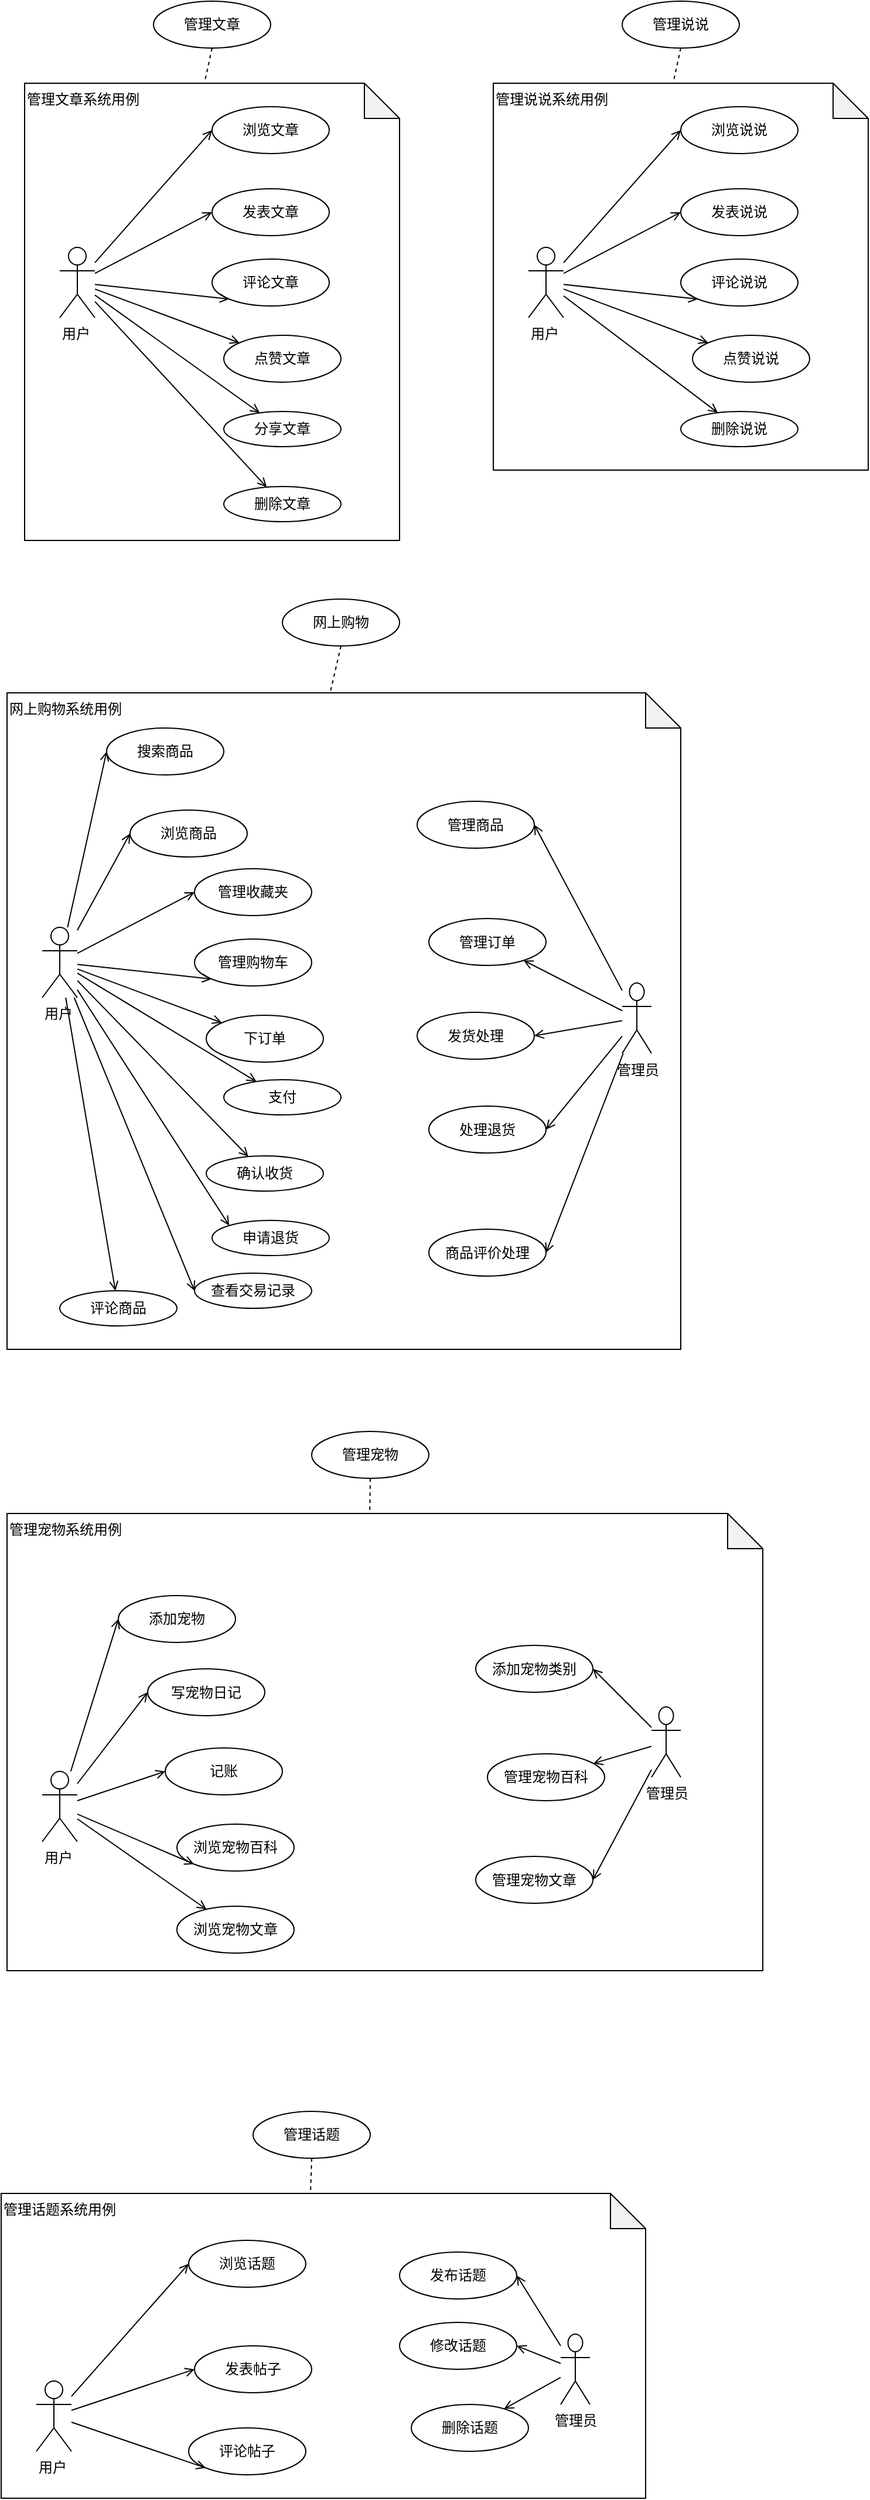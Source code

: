 <mxfile version="10.5.9" type="github"><diagram id="-0vTzU4oAzNSNKCKcxtk" name="Page-1"><mxGraphModel dx="1158" dy="766" grid="1" gridSize="10" guides="1" tooltips="1" connect="1" arrows="1" fold="1" page="1" pageScale="1" pageWidth="1000" pageHeight="1169" math="0" shadow="0"><root><mxCell id="0"/><mxCell id="1" parent="0"/><mxCell id="elsyB9uM147n_RTPPVKQ-199" value="管理宠物系统用例" style="shape=note;whiteSpace=wrap;html=1;backgroundOutline=1;darkOpacity=0.05;align=left;verticalAlign=top;" parent="1" vertex="1"><mxGeometry x="25" y="1460" width="645" height="390" as="geometry"/></mxCell><mxCell id="elsyB9uM147n_RTPPVKQ-200" value="用户" style="shape=umlActor;verticalLabelPosition=bottom;labelBackgroundColor=#ffffff;verticalAlign=top;html=1;outlineConnect=0;align=left;" parent="1" vertex="1"><mxGeometry x="55" y="1680" width="30" height="60" as="geometry"/></mxCell><mxCell id="elsyB9uM147n_RTPPVKQ-201" value="写宠物日记&lt;div style=&quot;text-align: center&quot;&gt;&lt;/div&gt;" style="ellipse;whiteSpace=wrap;html=1;align=center;" parent="1" vertex="1"><mxGeometry x="145" y="1592.5" width="100" height="40" as="geometry"/></mxCell><mxCell id="elsyB9uM147n_RTPPVKQ-202" style="edgeStyle=none;rounded=0;orthogonalLoop=1;jettySize=auto;html=1;entryX=0;entryY=0.5;entryDx=0;entryDy=0;startArrow=none;startFill=0;endArrow=open;endFill=0;" parent="1" source="elsyB9uM147n_RTPPVKQ-200" target="elsyB9uM147n_RTPPVKQ-201" edge="1"><mxGeometry relative="1" as="geometry"/></mxCell><mxCell id="elsyB9uM147n_RTPPVKQ-203" value="记账&lt;div style=&quot;text-align: center&quot;&gt;&lt;/div&gt;" style="ellipse;whiteSpace=wrap;html=1;align=center;" parent="1" vertex="1"><mxGeometry x="160" y="1660" width="100" height="40" as="geometry"/></mxCell><mxCell id="elsyB9uM147n_RTPPVKQ-204" style="edgeStyle=none;rounded=0;orthogonalLoop=1;jettySize=auto;html=1;entryX=0;entryY=0.5;entryDx=0;entryDy=0;startArrow=none;startFill=0;endArrow=open;endFill=0;" parent="1" source="elsyB9uM147n_RTPPVKQ-200" target="elsyB9uM147n_RTPPVKQ-203" edge="1"><mxGeometry relative="1" as="geometry"/></mxCell><mxCell id="elsyB9uM147n_RTPPVKQ-205" value="浏览宠物百科" style="ellipse;whiteSpace=wrap;html=1;align=center;" parent="1" vertex="1"><mxGeometry x="170" y="1725" width="100" height="40" as="geometry"/></mxCell><mxCell id="elsyB9uM147n_RTPPVKQ-206" style="edgeStyle=none;rounded=0;orthogonalLoop=1;jettySize=auto;html=1;entryX=0;entryY=1;entryDx=0;entryDy=0;startArrow=none;startFill=0;endArrow=open;endFill=0;" parent="1" source="elsyB9uM147n_RTPPVKQ-200" target="elsyB9uM147n_RTPPVKQ-205" edge="1"><mxGeometry relative="1" as="geometry"/></mxCell><mxCell id="elsyB9uM147n_RTPPVKQ-207" value="浏览宠物文章" style="ellipse;whiteSpace=wrap;html=1;align=center;" parent="1" vertex="1"><mxGeometry x="170" y="1795" width="100" height="40" as="geometry"/></mxCell><mxCell id="elsyB9uM147n_RTPPVKQ-208" style="edgeStyle=none;rounded=0;orthogonalLoop=1;jettySize=auto;html=1;startArrow=none;startFill=0;endArrow=open;endFill=0;" parent="1" source="elsyB9uM147n_RTPPVKQ-200" target="elsyB9uM147n_RTPPVKQ-207" edge="1"><mxGeometry relative="1" as="geometry"/></mxCell><mxCell id="elsyB9uM147n_RTPPVKQ-213" value="管理宠物" style="ellipse;whiteSpace=wrap;html=1;align=center;" parent="1" vertex="1"><mxGeometry x="285" y="1390" width="100" height="40" as="geometry"/></mxCell><mxCell id="elsyB9uM147n_RTPPVKQ-214" style="rounded=0;orthogonalLoop=1;jettySize=auto;html=1;entryX=0.48;entryY=-0.002;entryDx=0;entryDy=0;entryPerimeter=0;endArrow=none;endFill=0;dashed=1;exitX=0.5;exitY=1;exitDx=0;exitDy=0;" parent="1" source="elsyB9uM147n_RTPPVKQ-213" target="elsyB9uM147n_RTPPVKQ-199" edge="1"><mxGeometry relative="1" as="geometry"><mxPoint x="183.594" y="1409.994" as="sourcePoint"/><mxPoint x="217" y="1450" as="targetPoint"/></mxGeometry></mxCell><mxCell id="elsyB9uM147n_RTPPVKQ-217" value="添加宠物&lt;div style=&quot;text-align: center&quot;&gt;&lt;/div&gt;" style="ellipse;whiteSpace=wrap;html=1;align=center;" parent="1" vertex="1"><mxGeometry x="120" y="1530" width="100" height="40" as="geometry"/></mxCell><mxCell id="elsyB9uM147n_RTPPVKQ-232" style="edgeStyle=none;rounded=0;orthogonalLoop=1;jettySize=auto;html=1;entryX=0;entryY=0.5;entryDx=0;entryDy=0;startArrow=none;startFill=0;endArrow=open;endFill=0;" parent="1" source="elsyB9uM147n_RTPPVKQ-200" target="elsyB9uM147n_RTPPVKQ-217" edge="1"><mxGeometry relative="1" as="geometry"/></mxCell><mxCell id="elsyB9uM147n_RTPPVKQ-221" value="管理员" style="shape=umlActor;verticalLabelPosition=bottom;labelBackgroundColor=#ffffff;verticalAlign=top;html=1;outlineConnect=0;align=center;" parent="1" vertex="1"><mxGeometry x="575" y="1625" width="25" height="60" as="geometry"/></mxCell><mxCell id="elsyB9uM147n_RTPPVKQ-222" value="添加宠物类别&lt;div style=&quot;text-align: center&quot;&gt;&lt;/div&gt;" style="ellipse;whiteSpace=wrap;html=1;align=center;" parent="1" vertex="1"><mxGeometry x="425" y="1572.5" width="100" height="40" as="geometry"/></mxCell><mxCell id="elsyB9uM147n_RTPPVKQ-223" style="edgeStyle=none;rounded=0;orthogonalLoop=1;jettySize=auto;html=1;entryX=1;entryY=0.5;entryDx=0;entryDy=0;startArrow=none;startFill=0;endArrow=open;endFill=0;" parent="1" source="elsyB9uM147n_RTPPVKQ-221" target="elsyB9uM147n_RTPPVKQ-222" edge="1"><mxGeometry relative="1" as="geometry"/></mxCell><mxCell id="elsyB9uM147n_RTPPVKQ-224" value="管理宠物百科" style="ellipse;whiteSpace=wrap;html=1;align=center;" parent="1" vertex="1"><mxGeometry x="435" y="1665" width="100" height="40" as="geometry"/></mxCell><mxCell id="elsyB9uM147n_RTPPVKQ-225" style="edgeStyle=none;rounded=0;orthogonalLoop=1;jettySize=auto;html=1;startArrow=none;startFill=0;endArrow=open;endFill=0;" parent="1" source="elsyB9uM147n_RTPPVKQ-221" target="elsyB9uM147n_RTPPVKQ-224" edge="1"><mxGeometry relative="1" as="geometry"/></mxCell><mxCell id="elsyB9uM147n_RTPPVKQ-228" value="管理宠物文章&lt;div style=&quot;text-align: center&quot;&gt;&lt;/div&gt;" style="ellipse;whiteSpace=wrap;html=1;align=center;" parent="1" vertex="1"><mxGeometry x="425" y="1752.5" width="100" height="40" as="geometry"/></mxCell><mxCell id="elsyB9uM147n_RTPPVKQ-229" style="edgeStyle=none;rounded=0;orthogonalLoop=1;jettySize=auto;html=1;entryX=1;entryY=0.5;entryDx=0;entryDy=0;startArrow=none;startFill=0;endArrow=open;endFill=0;" parent="1" source="elsyB9uM147n_RTPPVKQ-221" target="elsyB9uM147n_RTPPVKQ-228" edge="1"><mxGeometry relative="1" as="geometry"/></mxCell><mxCell id="elsyB9uM147n_RTPPVKQ-236" value="管理话题系统用例" style="shape=note;whiteSpace=wrap;html=1;backgroundOutline=1;darkOpacity=0.05;align=left;verticalAlign=top;" parent="1" vertex="1"><mxGeometry x="20" y="2040" width="550" height="260" as="geometry"/></mxCell><mxCell id="elsyB9uM147n_RTPPVKQ-237" value="用户" style="shape=umlActor;verticalLabelPosition=bottom;labelBackgroundColor=#ffffff;verticalAlign=top;html=1;outlineConnect=0;align=left;" parent="1" vertex="1"><mxGeometry x="50" y="2200" width="30" height="60" as="geometry"/></mxCell><mxCell id="elsyB9uM147n_RTPPVKQ-238" value="浏览话题&lt;div style=&quot;text-align: center&quot;&gt;&lt;/div&gt;" style="ellipse;whiteSpace=wrap;html=1;align=center;" parent="1" vertex="1"><mxGeometry x="180" y="2080" width="100" height="40" as="geometry"/></mxCell><mxCell id="elsyB9uM147n_RTPPVKQ-239" style="edgeStyle=none;rounded=0;orthogonalLoop=1;jettySize=auto;html=1;entryX=0;entryY=0.5;entryDx=0;entryDy=0;startArrow=none;startFill=0;endArrow=open;endFill=0;" parent="1" source="elsyB9uM147n_RTPPVKQ-237" target="elsyB9uM147n_RTPPVKQ-238" edge="1"><mxGeometry relative="1" as="geometry"/></mxCell><mxCell id="elsyB9uM147n_RTPPVKQ-240" value="发表帖子&lt;div style=&quot;text-align: center&quot;&gt;&lt;/div&gt;" style="ellipse;whiteSpace=wrap;html=1;align=center;" parent="1" vertex="1"><mxGeometry x="185" y="2170" width="100" height="40" as="geometry"/></mxCell><mxCell id="elsyB9uM147n_RTPPVKQ-241" style="edgeStyle=none;rounded=0;orthogonalLoop=1;jettySize=auto;html=1;entryX=0;entryY=0.5;entryDx=0;entryDy=0;startArrow=none;startFill=0;endArrow=open;endFill=0;" parent="1" source="elsyB9uM147n_RTPPVKQ-237" target="elsyB9uM147n_RTPPVKQ-240" edge="1"><mxGeometry relative="1" as="geometry"/></mxCell><mxCell id="elsyB9uM147n_RTPPVKQ-242" value="评论帖子" style="ellipse;whiteSpace=wrap;html=1;align=center;" parent="1" vertex="1"><mxGeometry x="180" y="2240" width="100" height="40" as="geometry"/></mxCell><mxCell id="elsyB9uM147n_RTPPVKQ-243" style="edgeStyle=none;rounded=0;orthogonalLoop=1;jettySize=auto;html=1;entryX=0;entryY=1;entryDx=0;entryDy=0;startArrow=none;startFill=0;endArrow=open;endFill=0;" parent="1" source="elsyB9uM147n_RTPPVKQ-237" target="elsyB9uM147n_RTPPVKQ-242" edge="1"><mxGeometry relative="1" as="geometry"/></mxCell><mxCell id="elsyB9uM147n_RTPPVKQ-248" value="管理话题" style="ellipse;whiteSpace=wrap;html=1;align=center;" parent="1" vertex="1"><mxGeometry x="235" y="1970" width="100" height="40" as="geometry"/></mxCell><mxCell id="elsyB9uM147n_RTPPVKQ-249" style="rounded=0;orthogonalLoop=1;jettySize=auto;html=1;entryX=0.48;entryY=-0.002;entryDx=0;entryDy=0;entryPerimeter=0;endArrow=none;endFill=0;dashed=1;exitX=0.5;exitY=1;exitDx=0;exitDy=0;" parent="1" source="elsyB9uM147n_RTPPVKQ-248" target="elsyB9uM147n_RTPPVKQ-236" edge="1"><mxGeometry relative="1" as="geometry"><mxPoint x="178.594" y="1929.994" as="sourcePoint"/><mxPoint x="212" y="1970" as="targetPoint"/></mxGeometry></mxCell><mxCell id="elsyB9uM147n_RTPPVKQ-257" style="edgeStyle=none;rounded=0;orthogonalLoop=1;jettySize=auto;html=1;entryX=1;entryY=0.5;entryDx=0;entryDy=0;startArrow=none;startFill=0;endArrow=open;endFill=0;" parent="1" source="elsyB9uM147n_RTPPVKQ-250" target="elsyB9uM147n_RTPPVKQ-255" edge="1"><mxGeometry relative="1" as="geometry"/></mxCell><mxCell id="elsyB9uM147n_RTPPVKQ-258" style="edgeStyle=none;rounded=0;orthogonalLoop=1;jettySize=auto;html=1;startArrow=none;startFill=0;endArrow=open;endFill=0;" parent="1" source="elsyB9uM147n_RTPPVKQ-250" target="elsyB9uM147n_RTPPVKQ-256" edge="1"><mxGeometry relative="1" as="geometry"/></mxCell><mxCell id="elsyB9uM147n_RTPPVKQ-250" value="管理员" style="shape=umlActor;verticalLabelPosition=bottom;labelBackgroundColor=#ffffff;verticalAlign=top;html=1;outlineConnect=0;align=center;" parent="1" vertex="1"><mxGeometry x="497.5" y="2160" width="25" height="60" as="geometry"/></mxCell><mxCell id="elsyB9uM147n_RTPPVKQ-251" value="发布话题&lt;div style=&quot;text-align: center&quot;&gt;&lt;/div&gt;" style="ellipse;whiteSpace=wrap;html=1;align=center;" parent="1" vertex="1"><mxGeometry x="360" y="2090" width="100" height="40" as="geometry"/></mxCell><mxCell id="elsyB9uM147n_RTPPVKQ-252" style="edgeStyle=none;rounded=0;orthogonalLoop=1;jettySize=auto;html=1;entryX=1;entryY=0.5;entryDx=0;entryDy=0;startArrow=none;startFill=0;endArrow=open;endFill=0;" parent="1" source="elsyB9uM147n_RTPPVKQ-250" target="elsyB9uM147n_RTPPVKQ-251" edge="1"><mxGeometry relative="1" as="geometry"/></mxCell><mxCell id="elsyB9uM147n_RTPPVKQ-255" value="修改话题&lt;div style=&quot;text-align: center&quot;&gt;&lt;/div&gt;" style="ellipse;whiteSpace=wrap;html=1;align=center;" parent="1" vertex="1"><mxGeometry x="360" y="2150" width="100" height="40" as="geometry"/></mxCell><mxCell id="elsyB9uM147n_RTPPVKQ-256" value="删除话题&lt;div style=&quot;text-align: center&quot;&gt;&lt;/div&gt;" style="ellipse;whiteSpace=wrap;html=1;align=center;" parent="1" vertex="1"><mxGeometry x="370" y="2220" width="100" height="40" as="geometry"/></mxCell><mxCell id="elsyB9uM147n_RTPPVKQ-112" value="管理说说系统用例" style="shape=note;whiteSpace=wrap;html=1;backgroundOutline=1;darkOpacity=0.05;align=left;verticalAlign=top;" parent="1" vertex="1"><mxGeometry x="440" y="240" width="320" height="330" as="geometry"/></mxCell><mxCell id="elsyB9uM147n_RTPPVKQ-113" value="用户" style="shape=umlActor;verticalLabelPosition=bottom;labelBackgroundColor=#ffffff;verticalAlign=top;html=1;outlineConnect=0;align=left;" parent="1" vertex="1"><mxGeometry x="470" y="380" width="30" height="60" as="geometry"/></mxCell><mxCell id="elsyB9uM147n_RTPPVKQ-114" value="浏览说说&lt;div style=&quot;text-align: center&quot;&gt;&lt;/div&gt;" style="ellipse;whiteSpace=wrap;html=1;align=center;" parent="1" vertex="1"><mxGeometry x="600" y="260" width="100" height="40" as="geometry"/></mxCell><mxCell id="elsyB9uM147n_RTPPVKQ-115" style="edgeStyle=none;rounded=0;orthogonalLoop=1;jettySize=auto;html=1;entryX=0;entryY=0.5;entryDx=0;entryDy=0;startArrow=none;startFill=0;endArrow=open;endFill=0;" parent="1" source="elsyB9uM147n_RTPPVKQ-113" target="elsyB9uM147n_RTPPVKQ-114" edge="1"><mxGeometry relative="1" as="geometry"/></mxCell><mxCell id="elsyB9uM147n_RTPPVKQ-116" value="发表说说&lt;div style=&quot;text-align: center&quot;&gt;&lt;/div&gt;" style="ellipse;whiteSpace=wrap;html=1;align=center;" parent="1" vertex="1"><mxGeometry x="600" y="330" width="100" height="40" as="geometry"/></mxCell><mxCell id="elsyB9uM147n_RTPPVKQ-117" style="edgeStyle=none;rounded=0;orthogonalLoop=1;jettySize=auto;html=1;entryX=0;entryY=0.5;entryDx=0;entryDy=0;startArrow=none;startFill=0;endArrow=open;endFill=0;" parent="1" source="elsyB9uM147n_RTPPVKQ-113" target="elsyB9uM147n_RTPPVKQ-116" edge="1"><mxGeometry relative="1" as="geometry"/></mxCell><mxCell id="elsyB9uM147n_RTPPVKQ-118" value="评论说说" style="ellipse;whiteSpace=wrap;html=1;align=center;" parent="1" vertex="1"><mxGeometry x="600" y="390" width="100" height="40" as="geometry"/></mxCell><mxCell id="elsyB9uM147n_RTPPVKQ-119" style="edgeStyle=none;rounded=0;orthogonalLoop=1;jettySize=auto;html=1;entryX=0;entryY=1;entryDx=0;entryDy=0;startArrow=none;startFill=0;endArrow=open;endFill=0;" parent="1" source="elsyB9uM147n_RTPPVKQ-113" target="elsyB9uM147n_RTPPVKQ-118" edge="1"><mxGeometry relative="1" as="geometry"/></mxCell><mxCell id="elsyB9uM147n_RTPPVKQ-120" value="点赞说说" style="ellipse;whiteSpace=wrap;html=1;align=center;" parent="1" vertex="1"><mxGeometry x="610" y="455" width="100" height="40" as="geometry"/></mxCell><mxCell id="elsyB9uM147n_RTPPVKQ-121" style="edgeStyle=none;rounded=0;orthogonalLoop=1;jettySize=auto;html=1;startArrow=none;startFill=0;endArrow=open;endFill=0;" parent="1" source="elsyB9uM147n_RTPPVKQ-113" target="elsyB9uM147n_RTPPVKQ-120" edge="1"><mxGeometry relative="1" as="geometry"/></mxCell><mxCell id="elsyB9uM147n_RTPPVKQ-124" value="删除说说" style="ellipse;whiteSpace=wrap;html=1;align=center;" parent="1" vertex="1"><mxGeometry x="600" y="520" width="100" height="30" as="geometry"/></mxCell><mxCell id="elsyB9uM147n_RTPPVKQ-125" style="edgeStyle=none;rounded=0;orthogonalLoop=1;jettySize=auto;html=1;startArrow=none;startFill=0;endArrow=open;endFill=0;" parent="1" source="elsyB9uM147n_RTPPVKQ-113" target="elsyB9uM147n_RTPPVKQ-124" edge="1"><mxGeometry relative="1" as="geometry"/></mxCell><mxCell id="elsyB9uM147n_RTPPVKQ-126" value="管理说说" style="ellipse;whiteSpace=wrap;html=1;align=center;" parent="1" vertex="1"><mxGeometry x="550" y="170" width="100" height="40" as="geometry"/></mxCell><mxCell id="elsyB9uM147n_RTPPVKQ-127" style="rounded=0;orthogonalLoop=1;jettySize=auto;html=1;entryX=0.48;entryY=-0.002;entryDx=0;entryDy=0;entryPerimeter=0;endArrow=none;endFill=0;dashed=1;exitX=0.5;exitY=1;exitDx=0;exitDy=0;" parent="1" source="elsyB9uM147n_RTPPVKQ-126" target="elsyB9uM147n_RTPPVKQ-112" edge="1"><mxGeometry relative="1" as="geometry"><mxPoint x="598.594" y="109.994" as="sourcePoint"/><mxPoint x="632" y="150" as="targetPoint"/></mxGeometry></mxCell><mxCell id="elsyB9uM147n_RTPPVKQ-90" value="管理文章系统用例" style="shape=note;whiteSpace=wrap;html=1;backgroundOutline=1;darkOpacity=0.05;align=left;verticalAlign=top;" parent="1" vertex="1"><mxGeometry x="40" y="240" width="320" height="390" as="geometry"/></mxCell><mxCell id="elsyB9uM147n_RTPPVKQ-91" value="用户" style="shape=umlActor;verticalLabelPosition=bottom;labelBackgroundColor=#ffffff;verticalAlign=top;html=1;outlineConnect=0;align=left;" parent="1" vertex="1"><mxGeometry x="70" y="380" width="30" height="60" as="geometry"/></mxCell><mxCell id="elsyB9uM147n_RTPPVKQ-92" value="浏览文章&lt;div style=&quot;text-align: center&quot;&gt;&lt;/div&gt;" style="ellipse;whiteSpace=wrap;html=1;align=center;" parent="1" vertex="1"><mxGeometry x="200" y="260" width="100" height="40" as="geometry"/></mxCell><mxCell id="elsyB9uM147n_RTPPVKQ-93" style="edgeStyle=none;rounded=0;orthogonalLoop=1;jettySize=auto;html=1;entryX=0;entryY=0.5;entryDx=0;entryDy=0;startArrow=none;startFill=0;endArrow=open;endFill=0;" parent="1" source="elsyB9uM147n_RTPPVKQ-91" target="elsyB9uM147n_RTPPVKQ-92" edge="1"><mxGeometry relative="1" as="geometry"/></mxCell><mxCell id="elsyB9uM147n_RTPPVKQ-94" value="发表文章&lt;div style=&quot;text-align: center&quot;&gt;&lt;/div&gt;" style="ellipse;whiteSpace=wrap;html=1;align=center;" parent="1" vertex="1"><mxGeometry x="200" y="330" width="100" height="40" as="geometry"/></mxCell><mxCell id="elsyB9uM147n_RTPPVKQ-104" style="edgeStyle=none;rounded=0;orthogonalLoop=1;jettySize=auto;html=1;entryX=0;entryY=0.5;entryDx=0;entryDy=0;startArrow=none;startFill=0;endArrow=open;endFill=0;" parent="1" source="elsyB9uM147n_RTPPVKQ-91" target="elsyB9uM147n_RTPPVKQ-94" edge="1"><mxGeometry relative="1" as="geometry"/></mxCell><mxCell id="elsyB9uM147n_RTPPVKQ-96" value="评论文章" style="ellipse;whiteSpace=wrap;html=1;align=center;" parent="1" vertex="1"><mxGeometry x="200" y="390" width="100" height="40" as="geometry"/></mxCell><mxCell id="elsyB9uM147n_RTPPVKQ-105" style="edgeStyle=none;rounded=0;orthogonalLoop=1;jettySize=auto;html=1;entryX=0;entryY=1;entryDx=0;entryDy=0;startArrow=none;startFill=0;endArrow=open;endFill=0;" parent="1" source="elsyB9uM147n_RTPPVKQ-91" target="elsyB9uM147n_RTPPVKQ-96" edge="1"><mxGeometry relative="1" as="geometry"/></mxCell><mxCell id="elsyB9uM147n_RTPPVKQ-98" value="点赞文章" style="ellipse;whiteSpace=wrap;html=1;align=center;" parent="1" vertex="1"><mxGeometry x="210" y="455" width="100" height="40" as="geometry"/></mxCell><mxCell id="elsyB9uM147n_RTPPVKQ-106" style="edgeStyle=none;rounded=0;orthogonalLoop=1;jettySize=auto;html=1;startArrow=none;startFill=0;endArrow=open;endFill=0;" parent="1" source="elsyB9uM147n_RTPPVKQ-91" target="elsyB9uM147n_RTPPVKQ-98" edge="1"><mxGeometry relative="1" as="geometry"/></mxCell><mxCell id="elsyB9uM147n_RTPPVKQ-100" value="分享文章" style="ellipse;whiteSpace=wrap;html=1;align=center;" parent="1" vertex="1"><mxGeometry x="210" y="520" width="100" height="30" as="geometry"/></mxCell><mxCell id="elsyB9uM147n_RTPPVKQ-107" style="edgeStyle=none;rounded=0;orthogonalLoop=1;jettySize=auto;html=1;startArrow=none;startFill=0;endArrow=open;endFill=0;" parent="1" source="elsyB9uM147n_RTPPVKQ-91" target="elsyB9uM147n_RTPPVKQ-100" edge="1"><mxGeometry relative="1" as="geometry"/></mxCell><mxCell id="elsyB9uM147n_RTPPVKQ-102" value="删除文章" style="ellipse;whiteSpace=wrap;html=1;align=center;" parent="1" vertex="1"><mxGeometry x="210" y="584" width="100" height="30" as="geometry"/></mxCell><mxCell id="elsyB9uM147n_RTPPVKQ-108" style="edgeStyle=none;rounded=0;orthogonalLoop=1;jettySize=auto;html=1;startArrow=none;startFill=0;endArrow=open;endFill=0;" parent="1" source="elsyB9uM147n_RTPPVKQ-91" target="elsyB9uM147n_RTPPVKQ-102" edge="1"><mxGeometry relative="1" as="geometry"/></mxCell><mxCell id="elsyB9uM147n_RTPPVKQ-109" value="管理文章" style="ellipse;whiteSpace=wrap;html=1;align=center;" parent="1" vertex="1"><mxGeometry x="150" y="170" width="100" height="40" as="geometry"/></mxCell><mxCell id="elsyB9uM147n_RTPPVKQ-5" style="rounded=0;orthogonalLoop=1;jettySize=auto;html=1;entryX=0.48;entryY=-0.002;entryDx=0;entryDy=0;entryPerimeter=0;endArrow=none;endFill=0;dashed=1;exitX=0.5;exitY=1;exitDx=0;exitDy=0;" parent="1" source="elsyB9uM147n_RTPPVKQ-109" target="elsyB9uM147n_RTPPVKQ-90" edge="1"><mxGeometry relative="1" as="geometry"><mxPoint x="198.594" y="109.994" as="sourcePoint"/><mxPoint x="232" y="150" as="targetPoint"/></mxGeometry></mxCell><mxCell id="elsyB9uM147n_RTPPVKQ-129" value="网上购物系统用例" style="shape=note;whiteSpace=wrap;html=1;backgroundOutline=1;darkOpacity=0.05;align=left;verticalAlign=top;" parent="1" vertex="1"><mxGeometry x="25" y="760" width="575" height="560" as="geometry"/></mxCell><mxCell id="elsyB9uM147n_RTPPVKQ-130" value="用户" style="shape=umlActor;verticalLabelPosition=bottom;labelBackgroundColor=#ffffff;verticalAlign=top;html=1;outlineConnect=0;align=left;" parent="1" vertex="1"><mxGeometry x="55" y="960" width="30" height="60" as="geometry"/></mxCell><mxCell id="elsyB9uM147n_RTPPVKQ-131" value="浏览商品&lt;div style=&quot;text-align: center&quot;&gt;&lt;/div&gt;" style="ellipse;whiteSpace=wrap;html=1;align=center;" parent="1" vertex="1"><mxGeometry x="130" y="860" width="100" height="40" as="geometry"/></mxCell><mxCell id="elsyB9uM147n_RTPPVKQ-132" style="edgeStyle=none;rounded=0;orthogonalLoop=1;jettySize=auto;html=1;entryX=0;entryY=0.5;entryDx=0;entryDy=0;startArrow=none;startFill=0;endArrow=open;endFill=0;" parent="1" source="elsyB9uM147n_RTPPVKQ-130" target="elsyB9uM147n_RTPPVKQ-131" edge="1"><mxGeometry relative="1" as="geometry"/></mxCell><mxCell id="elsyB9uM147n_RTPPVKQ-133" value="管理收藏夹&lt;div style=&quot;text-align: center&quot;&gt;&lt;/div&gt;" style="ellipse;whiteSpace=wrap;html=1;align=center;" parent="1" vertex="1"><mxGeometry x="185" y="910" width="100" height="40" as="geometry"/></mxCell><mxCell id="elsyB9uM147n_RTPPVKQ-134" style="edgeStyle=none;rounded=0;orthogonalLoop=1;jettySize=auto;html=1;entryX=0;entryY=0.5;entryDx=0;entryDy=0;startArrow=none;startFill=0;endArrow=open;endFill=0;" parent="1" source="elsyB9uM147n_RTPPVKQ-130" target="elsyB9uM147n_RTPPVKQ-133" edge="1"><mxGeometry relative="1" as="geometry"/></mxCell><mxCell id="elsyB9uM147n_RTPPVKQ-135" value="管理购物车" style="ellipse;whiteSpace=wrap;html=1;align=center;" parent="1" vertex="1"><mxGeometry x="185" y="970" width="100" height="40" as="geometry"/></mxCell><mxCell id="elsyB9uM147n_RTPPVKQ-136" style="edgeStyle=none;rounded=0;orthogonalLoop=1;jettySize=auto;html=1;entryX=0;entryY=1;entryDx=0;entryDy=0;startArrow=none;startFill=0;endArrow=open;endFill=0;" parent="1" source="elsyB9uM147n_RTPPVKQ-130" target="elsyB9uM147n_RTPPVKQ-135" edge="1"><mxGeometry relative="1" as="geometry"/></mxCell><mxCell id="elsyB9uM147n_RTPPVKQ-137" value="下订单" style="ellipse;whiteSpace=wrap;html=1;align=center;" parent="1" vertex="1"><mxGeometry x="195" y="1035" width="100" height="40" as="geometry"/></mxCell><mxCell id="elsyB9uM147n_RTPPVKQ-138" style="edgeStyle=none;rounded=0;orthogonalLoop=1;jettySize=auto;html=1;startArrow=none;startFill=0;endArrow=open;endFill=0;" parent="1" source="elsyB9uM147n_RTPPVKQ-130" target="elsyB9uM147n_RTPPVKQ-137" edge="1"><mxGeometry relative="1" as="geometry"/></mxCell><mxCell id="elsyB9uM147n_RTPPVKQ-139" value="支付" style="ellipse;whiteSpace=wrap;html=1;align=center;" parent="1" vertex="1"><mxGeometry x="210" y="1090" width="100" height="30" as="geometry"/></mxCell><mxCell id="elsyB9uM147n_RTPPVKQ-140" style="edgeStyle=none;rounded=0;orthogonalLoop=1;jettySize=auto;html=1;startArrow=none;startFill=0;endArrow=open;endFill=0;" parent="1" source="elsyB9uM147n_RTPPVKQ-130" target="elsyB9uM147n_RTPPVKQ-139" edge="1"><mxGeometry relative="1" as="geometry"/></mxCell><mxCell id="elsyB9uM147n_RTPPVKQ-141" value="确认收货" style="ellipse;whiteSpace=wrap;html=1;align=center;" parent="1" vertex="1"><mxGeometry x="195" y="1155" width="100" height="30" as="geometry"/></mxCell><mxCell id="elsyB9uM147n_RTPPVKQ-142" style="edgeStyle=none;rounded=0;orthogonalLoop=1;jettySize=auto;html=1;startArrow=none;startFill=0;endArrow=open;endFill=0;" parent="1" source="elsyB9uM147n_RTPPVKQ-130" target="elsyB9uM147n_RTPPVKQ-141" edge="1"><mxGeometry relative="1" as="geometry"/></mxCell><mxCell id="elsyB9uM147n_RTPPVKQ-143" value="网上购物" style="ellipse;whiteSpace=wrap;html=1;align=center;" parent="1" vertex="1"><mxGeometry x="260" y="680" width="100" height="40" as="geometry"/></mxCell><mxCell id="elsyB9uM147n_RTPPVKQ-144" style="rounded=0;orthogonalLoop=1;jettySize=auto;html=1;entryX=0.48;entryY=-0.002;entryDx=0;entryDy=0;entryPerimeter=0;endArrow=none;endFill=0;dashed=1;exitX=0.5;exitY=1;exitDx=0;exitDy=0;" parent="1" source="elsyB9uM147n_RTPPVKQ-143" target="elsyB9uM147n_RTPPVKQ-129" edge="1"><mxGeometry relative="1" as="geometry"><mxPoint x="183.594" y="689.994" as="sourcePoint"/><mxPoint x="217" y="730" as="targetPoint"/></mxGeometry></mxCell><mxCell id="elsyB9uM147n_RTPPVKQ-145" value="评论商品" style="ellipse;whiteSpace=wrap;html=1;align=center;" parent="1" vertex="1"><mxGeometry x="70" y="1270" width="100" height="30" as="geometry"/></mxCell><mxCell id="elsyB9uM147n_RTPPVKQ-146" style="edgeStyle=none;rounded=0;orthogonalLoop=1;jettySize=auto;html=1;startArrow=none;startFill=0;endArrow=open;endFill=0;" parent="1" source="elsyB9uM147n_RTPPVKQ-130" target="elsyB9uM147n_RTPPVKQ-145" edge="1"><mxGeometry relative="1" as="geometry"/></mxCell><mxCell id="elsyB9uM147n_RTPPVKQ-149" value="搜索商品&lt;div style=&quot;text-align: center&quot;&gt;&lt;/div&gt;" style="ellipse;whiteSpace=wrap;html=1;align=center;" parent="1" vertex="1"><mxGeometry x="110" y="790" width="100" height="40" as="geometry"/></mxCell><mxCell id="elsyB9uM147n_RTPPVKQ-151" value="申请退货" style="ellipse;whiteSpace=wrap;html=1;align=center;" parent="1" vertex="1"><mxGeometry x="200" y="1210" width="100" height="30" as="geometry"/></mxCell><mxCell id="elsyB9uM147n_RTPPVKQ-153" value="查看交易记录" style="ellipse;whiteSpace=wrap;html=1;align=center;" parent="1" vertex="1"><mxGeometry x="185" y="1255" width="100" height="30" as="geometry"/></mxCell><mxCell id="elsyB9uM147n_RTPPVKQ-196" value="" style="group" parent="1" vertex="1" connectable="0"><mxGeometry x="375" y="852.5" width="200" height="405" as="geometry"/></mxCell><mxCell id="elsyB9uM147n_RTPPVKQ-155" value="管理员" style="shape=umlActor;verticalLabelPosition=bottom;labelBackgroundColor=#ffffff;verticalAlign=top;html=1;outlineConnect=0;align=center;" parent="elsyB9uM147n_RTPPVKQ-196" vertex="1"><mxGeometry x="175" y="155" width="25" height="60" as="geometry"/></mxCell><mxCell id="elsyB9uM147n_RTPPVKQ-156" value="管理商品&lt;div style=&quot;text-align: center&quot;&gt;&lt;/div&gt;" style="ellipse;whiteSpace=wrap;html=1;align=center;" parent="elsyB9uM147n_RTPPVKQ-196" vertex="1"><mxGeometry width="100" height="40" as="geometry"/></mxCell><mxCell id="elsyB9uM147n_RTPPVKQ-188" style="edgeStyle=none;rounded=0;orthogonalLoop=1;jettySize=auto;html=1;entryX=1;entryY=0.5;entryDx=0;entryDy=0;startArrow=none;startFill=0;endArrow=open;endFill=0;" parent="elsyB9uM147n_RTPPVKQ-196" source="elsyB9uM147n_RTPPVKQ-155" target="elsyB9uM147n_RTPPVKQ-156" edge="1"><mxGeometry relative="1" as="geometry"/></mxCell><mxCell id="elsyB9uM147n_RTPPVKQ-157" value="管理订单&lt;div style=&quot;text-align: center&quot;&gt;&lt;/div&gt;" style="ellipse;whiteSpace=wrap;html=1;align=center;" parent="elsyB9uM147n_RTPPVKQ-196" vertex="1"><mxGeometry x="10" y="100" width="100" height="40" as="geometry"/></mxCell><mxCell id="elsyB9uM147n_RTPPVKQ-189" style="edgeStyle=none;rounded=0;orthogonalLoop=1;jettySize=auto;html=1;startArrow=none;startFill=0;endArrow=open;endFill=0;" parent="elsyB9uM147n_RTPPVKQ-196" source="elsyB9uM147n_RTPPVKQ-155" target="elsyB9uM147n_RTPPVKQ-157" edge="1"><mxGeometry relative="1" as="geometry"/></mxCell><mxCell id="elsyB9uM147n_RTPPVKQ-186" value="处理退货&lt;div style=&quot;text-align: center&quot;&gt;&lt;/div&gt;" style="ellipse;whiteSpace=wrap;html=1;align=center;" parent="elsyB9uM147n_RTPPVKQ-196" vertex="1"><mxGeometry x="10" y="260" width="100" height="40" as="geometry"/></mxCell><mxCell id="elsyB9uM147n_RTPPVKQ-193" style="edgeStyle=none;rounded=0;orthogonalLoop=1;jettySize=auto;html=1;entryX=1;entryY=0.5;entryDx=0;entryDy=0;startArrow=none;startFill=0;endArrow=open;endFill=0;" parent="elsyB9uM147n_RTPPVKQ-196" source="elsyB9uM147n_RTPPVKQ-155" target="elsyB9uM147n_RTPPVKQ-186" edge="1"><mxGeometry relative="1" as="geometry"/></mxCell><mxCell id="elsyB9uM147n_RTPPVKQ-187" value="发货处理&lt;div style=&quot;text-align: center&quot;&gt;&lt;/div&gt;" style="ellipse;whiteSpace=wrap;html=1;align=center;" parent="elsyB9uM147n_RTPPVKQ-196" vertex="1"><mxGeometry y="180" width="100" height="40" as="geometry"/></mxCell><mxCell id="elsyB9uM147n_RTPPVKQ-190" style="edgeStyle=none;rounded=0;orthogonalLoop=1;jettySize=auto;html=1;entryX=1;entryY=0.5;entryDx=0;entryDy=0;startArrow=none;startFill=0;endArrow=open;endFill=0;" parent="elsyB9uM147n_RTPPVKQ-196" source="elsyB9uM147n_RTPPVKQ-155" target="elsyB9uM147n_RTPPVKQ-187" edge="1"><mxGeometry relative="1" as="geometry"/></mxCell><mxCell id="elsyB9uM147n_RTPPVKQ-194" value="商品评价处理&lt;div style=&quot;text-align: center&quot;&gt;&lt;/div&gt;" style="ellipse;whiteSpace=wrap;html=1;align=center;" parent="elsyB9uM147n_RTPPVKQ-196" vertex="1"><mxGeometry x="10" y="365" width="100" height="40" as="geometry"/></mxCell><mxCell id="elsyB9uM147n_RTPPVKQ-195" style="edgeStyle=none;rounded=0;orthogonalLoop=1;jettySize=auto;html=1;entryX=1;entryY=0.5;entryDx=0;entryDy=0;startArrow=none;startFill=0;endArrow=open;endFill=0;" parent="elsyB9uM147n_RTPPVKQ-196" source="elsyB9uM147n_RTPPVKQ-155" target="elsyB9uM147n_RTPPVKQ-194" edge="1"><mxGeometry relative="1" as="geometry"/></mxCell><mxCell id="elsyB9uM147n_RTPPVKQ-150" style="edgeStyle=none;rounded=0;orthogonalLoop=1;jettySize=auto;html=1;entryX=0;entryY=0.5;entryDx=0;entryDy=0;startArrow=none;startFill=0;endArrow=open;endFill=0;" parent="1" source="elsyB9uM147n_RTPPVKQ-130" target="elsyB9uM147n_RTPPVKQ-149" edge="1"><mxGeometry relative="1" as="geometry"/></mxCell><mxCell id="elsyB9uM147n_RTPPVKQ-152" style="edgeStyle=none;rounded=0;orthogonalLoop=1;jettySize=auto;html=1;entryX=0;entryY=0;entryDx=0;entryDy=0;startArrow=none;startFill=0;endArrow=open;endFill=0;" parent="1" source="elsyB9uM147n_RTPPVKQ-130" target="elsyB9uM147n_RTPPVKQ-151" edge="1"><mxGeometry relative="1" as="geometry"/></mxCell><mxCell id="elsyB9uM147n_RTPPVKQ-154" style="edgeStyle=none;rounded=0;orthogonalLoop=1;jettySize=auto;html=1;entryX=0;entryY=0.5;entryDx=0;entryDy=0;startArrow=none;startFill=0;endArrow=open;endFill=0;" parent="1" source="elsyB9uM147n_RTPPVKQ-130" target="elsyB9uM147n_RTPPVKQ-153" edge="1"><mxGeometry relative="1" as="geometry"/></mxCell></root></mxGraphModel></diagram></mxfile>